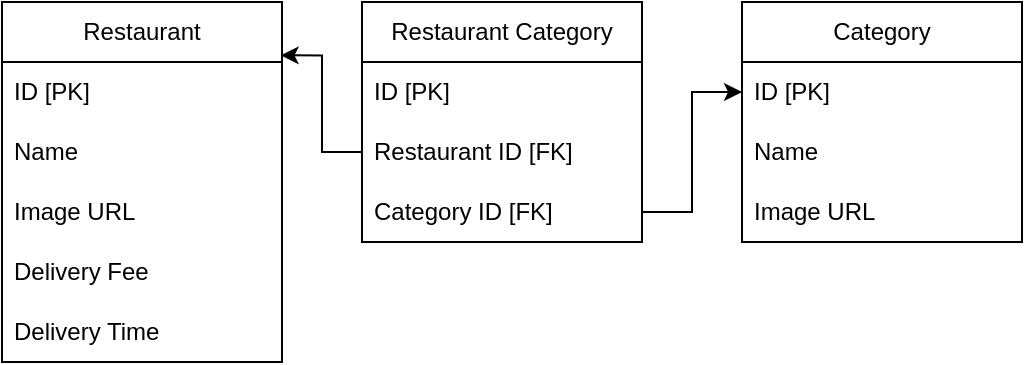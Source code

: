 <mxfile version="24.3.1" type="github">
  <diagram id="C5RBs43oDa-KdzZeNtuy" name="Page-1">
    <mxGraphModel dx="794" dy="420" grid="1" gridSize="10" guides="1" tooltips="1" connect="1" arrows="1" fold="1" page="1" pageScale="1" pageWidth="827" pageHeight="1169" math="0" shadow="0">
      <root>
        <mxCell id="WIyWlLk6GJQsqaUBKTNV-0" />
        <mxCell id="WIyWlLk6GJQsqaUBKTNV-1" parent="WIyWlLk6GJQsqaUBKTNV-0" />
        <mxCell id="CdGZrnd6m0q5aDLu8KiO-1" value="Restaurant" style="swimlane;fontStyle=0;childLayout=stackLayout;horizontal=1;startSize=30;horizontalStack=0;resizeParent=1;resizeParentMax=0;resizeLast=0;collapsible=1;marginBottom=0;whiteSpace=wrap;html=1;" vertex="1" parent="WIyWlLk6GJQsqaUBKTNV-1">
          <mxGeometry x="200" y="200" width="140" height="180" as="geometry" />
        </mxCell>
        <mxCell id="CdGZrnd6m0q5aDLu8KiO-2" value="ID [PK]" style="text;strokeColor=none;fillColor=none;align=left;verticalAlign=middle;spacingLeft=4;spacingRight=4;overflow=hidden;points=[[0,0.5],[1,0.5]];portConstraint=eastwest;rotatable=0;whiteSpace=wrap;html=1;" vertex="1" parent="CdGZrnd6m0q5aDLu8KiO-1">
          <mxGeometry y="30" width="140" height="30" as="geometry" />
        </mxCell>
        <mxCell id="CdGZrnd6m0q5aDLu8KiO-3" value="Name" style="text;strokeColor=none;fillColor=none;align=left;verticalAlign=middle;spacingLeft=4;spacingRight=4;overflow=hidden;points=[[0,0.5],[1,0.5]];portConstraint=eastwest;rotatable=0;whiteSpace=wrap;html=1;" vertex="1" parent="CdGZrnd6m0q5aDLu8KiO-1">
          <mxGeometry y="60" width="140" height="30" as="geometry" />
        </mxCell>
        <mxCell id="CdGZrnd6m0q5aDLu8KiO-4" value="Image URL" style="text;strokeColor=none;fillColor=none;align=left;verticalAlign=middle;spacingLeft=4;spacingRight=4;overflow=hidden;points=[[0,0.5],[1,0.5]];portConstraint=eastwest;rotatable=0;whiteSpace=wrap;html=1;" vertex="1" parent="CdGZrnd6m0q5aDLu8KiO-1">
          <mxGeometry y="90" width="140" height="30" as="geometry" />
        </mxCell>
        <mxCell id="CdGZrnd6m0q5aDLu8KiO-6" value="Delivery Fee" style="text;strokeColor=none;fillColor=none;align=left;verticalAlign=middle;spacingLeft=4;spacingRight=4;overflow=hidden;points=[[0,0.5],[1,0.5]];portConstraint=eastwest;rotatable=0;whiteSpace=wrap;html=1;" vertex="1" parent="CdGZrnd6m0q5aDLu8KiO-1">
          <mxGeometry y="120" width="140" height="30" as="geometry" />
        </mxCell>
        <mxCell id="CdGZrnd6m0q5aDLu8KiO-7" value="Delivery Time" style="text;strokeColor=none;fillColor=none;align=left;verticalAlign=middle;spacingLeft=4;spacingRight=4;overflow=hidden;points=[[0,0.5],[1,0.5]];portConstraint=eastwest;rotatable=0;whiteSpace=wrap;html=1;" vertex="1" parent="CdGZrnd6m0q5aDLu8KiO-1">
          <mxGeometry y="150" width="140" height="30" as="geometry" />
        </mxCell>
        <mxCell id="CdGZrnd6m0q5aDLu8KiO-8" value="Restaurant Category" style="swimlane;fontStyle=0;childLayout=stackLayout;horizontal=1;startSize=30;horizontalStack=0;resizeParent=1;resizeParentMax=0;resizeLast=0;collapsible=1;marginBottom=0;whiteSpace=wrap;html=1;" vertex="1" parent="WIyWlLk6GJQsqaUBKTNV-1">
          <mxGeometry x="380" y="200" width="140" height="120" as="geometry" />
        </mxCell>
        <mxCell id="CdGZrnd6m0q5aDLu8KiO-9" value="ID [PK]" style="text;strokeColor=none;fillColor=none;align=left;verticalAlign=middle;spacingLeft=4;spacingRight=4;overflow=hidden;points=[[0,0.5],[1,0.5]];portConstraint=eastwest;rotatable=0;whiteSpace=wrap;html=1;" vertex="1" parent="CdGZrnd6m0q5aDLu8KiO-8">
          <mxGeometry y="30" width="140" height="30" as="geometry" />
        </mxCell>
        <mxCell id="CdGZrnd6m0q5aDLu8KiO-10" value="Restaurant ID [FK]" style="text;strokeColor=none;fillColor=none;align=left;verticalAlign=middle;spacingLeft=4;spacingRight=4;overflow=hidden;points=[[0,0.5],[1,0.5]];portConstraint=eastwest;rotatable=0;whiteSpace=wrap;html=1;" vertex="1" parent="CdGZrnd6m0q5aDLu8KiO-8">
          <mxGeometry y="60" width="140" height="30" as="geometry" />
        </mxCell>
        <mxCell id="CdGZrnd6m0q5aDLu8KiO-11" value="Category ID [FK]" style="text;strokeColor=none;fillColor=none;align=left;verticalAlign=middle;spacingLeft=4;spacingRight=4;overflow=hidden;points=[[0,0.5],[1,0.5]];portConstraint=eastwest;rotatable=0;whiteSpace=wrap;html=1;" vertex="1" parent="CdGZrnd6m0q5aDLu8KiO-8">
          <mxGeometry y="90" width="140" height="30" as="geometry" />
        </mxCell>
        <mxCell id="CdGZrnd6m0q5aDLu8KiO-14" value="Category" style="swimlane;fontStyle=0;childLayout=stackLayout;horizontal=1;startSize=30;horizontalStack=0;resizeParent=1;resizeParentMax=0;resizeLast=0;collapsible=1;marginBottom=0;whiteSpace=wrap;html=1;" vertex="1" parent="WIyWlLk6GJQsqaUBKTNV-1">
          <mxGeometry x="570" y="200" width="140" height="120" as="geometry" />
        </mxCell>
        <mxCell id="CdGZrnd6m0q5aDLu8KiO-15" value="ID [PK]" style="text;strokeColor=none;fillColor=none;align=left;verticalAlign=middle;spacingLeft=4;spacingRight=4;overflow=hidden;points=[[0,0.5],[1,0.5]];portConstraint=eastwest;rotatable=0;whiteSpace=wrap;html=1;" vertex="1" parent="CdGZrnd6m0q5aDLu8KiO-14">
          <mxGeometry y="30" width="140" height="30" as="geometry" />
        </mxCell>
        <mxCell id="CdGZrnd6m0q5aDLu8KiO-16" value="Name" style="text;strokeColor=none;fillColor=none;align=left;verticalAlign=middle;spacingLeft=4;spacingRight=4;overflow=hidden;points=[[0,0.5],[1,0.5]];portConstraint=eastwest;rotatable=0;whiteSpace=wrap;html=1;" vertex="1" parent="CdGZrnd6m0q5aDLu8KiO-14">
          <mxGeometry y="60" width="140" height="30" as="geometry" />
        </mxCell>
        <mxCell id="CdGZrnd6m0q5aDLu8KiO-17" value="Image URL" style="text;strokeColor=none;fillColor=none;align=left;verticalAlign=middle;spacingLeft=4;spacingRight=4;overflow=hidden;points=[[0,0.5],[1,0.5]];portConstraint=eastwest;rotatable=0;whiteSpace=wrap;html=1;" vertex="1" parent="CdGZrnd6m0q5aDLu8KiO-14">
          <mxGeometry y="90" width="140" height="30" as="geometry" />
        </mxCell>
        <mxCell id="CdGZrnd6m0q5aDLu8KiO-18" style="edgeStyle=orthogonalEdgeStyle;rounded=0;orthogonalLoop=1;jettySize=auto;html=1;exitX=1;exitY=0.5;exitDx=0;exitDy=0;entryX=0;entryY=0.5;entryDx=0;entryDy=0;" edge="1" parent="WIyWlLk6GJQsqaUBKTNV-1" source="CdGZrnd6m0q5aDLu8KiO-11" target="CdGZrnd6m0q5aDLu8KiO-15">
          <mxGeometry relative="1" as="geometry" />
        </mxCell>
        <mxCell id="CdGZrnd6m0q5aDLu8KiO-19" style="edgeStyle=orthogonalEdgeStyle;rounded=0;orthogonalLoop=1;jettySize=auto;html=1;entryX=0.995;entryY=-0.111;entryDx=0;entryDy=0;entryPerimeter=0;" edge="1" parent="WIyWlLk6GJQsqaUBKTNV-1" source="CdGZrnd6m0q5aDLu8KiO-10" target="CdGZrnd6m0q5aDLu8KiO-2">
          <mxGeometry relative="1" as="geometry" />
        </mxCell>
      </root>
    </mxGraphModel>
  </diagram>
</mxfile>
